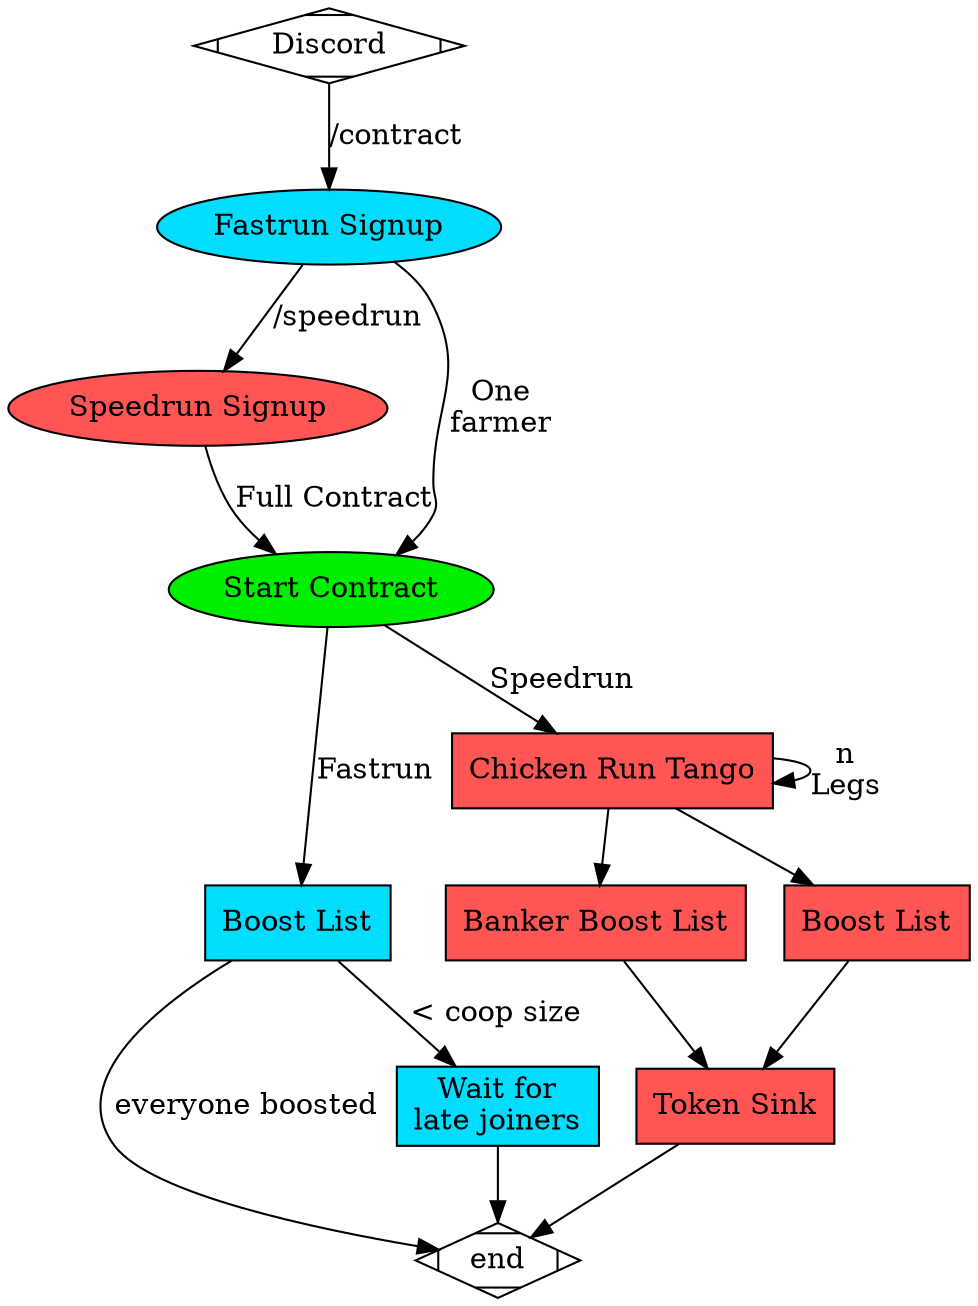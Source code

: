 strict digraph {
    center = true
    discord [shape="Mdiamond" label="Discord"]
    end [shape="Mdiamond"]

    signup [shape="ellipse" style="filled" fillcolor="#00DDFF" label="Fastrun Signup"]
    sr_signup [shape="ellipse" style="filled" fillcolor="#FF5555" label="Speedrun Signup"]

    boostlist [shape="polygon" style="filled" fillcolor="#00DDFF" label="Boost List"]  
    sr_wonky [shape="polygon" style="filled" fillcolor="#FF5555" label="Banker Boost List"]
    sr_boostlist [shape="polygon" style="filled" fillcolor="#FF5555" label="Boost List"]  

    sink [shape="polygon" style="filled" fillcolor="#FF5555" label="Token Sink"]  

    crt [shape="polygon" style="filled" fillcolor="#FF5555" label="Chicken Run Tango"]
    wait [shape="polygon" style="filled" fillcolor="#00DDFF" label="Wait for\nlate joiners"]
    greenbutton [style="filled" fillcolor="#00EE00" label="Start Contract"]

    discord -> signup [label="/contract"]
    signup -> greenbutton [label = "One\nfarmer"]

    signup -> sr_signup [label = "/speedrun"]
    sr_signup -> greenbutton [label="Full Contract"]
    
    greenbutton -> boostlist [label="Fastrun"]
    greenbutton -> crt [label="Speedrun"]
    
    crt -> crt [label="n\nLegs" ]
    crt->{sr_boostlist sr_wonky}
    
    {sr_boostlist sr_wonky} -> sink
    sink -> end

    boostlist -> wait [label="< coop size"]
    boostlist -> end [label="everyone boosted"]
    wait -> end
}


